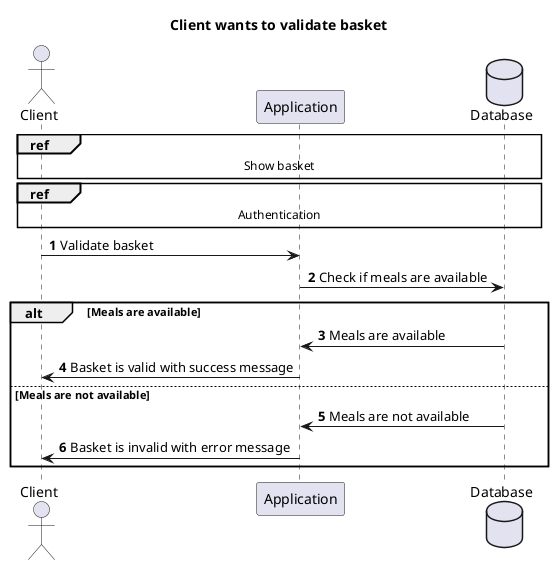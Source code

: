@startuml
autonumber
title       Client wants to validate basket
actor       Client
participant Application
database    Database

ref over Client, Application, Database: Show basket
ref over Client, Application, Database: Authentication
Client -> Application: Validate basket
Application -> Database: Check if meals are available
alt Meals are available
    Database -> Application: Meals are available
    Application -> Client: Basket is valid with success message
else Meals are not available
    Database -> Application: Meals are not available
    Application -> Client: Basket is invalid with error message
end

@enduml
